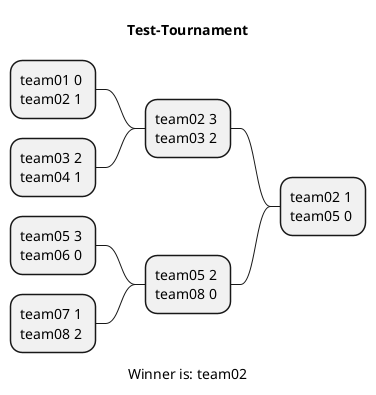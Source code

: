 @startmindmap Test-Tournament.png
title Test-Tournament

- team02 1 \nteam05 0

-- team02 3 \nteam03 2

--- team01 0 \nteam02 1

--- team03 2 \nteam04 1

-- team05 2 \nteam08 0

--- team05 3 \nteam06 0

--- team07 1 \nteam08 2
caption Winner is: team02
@endmindmap

